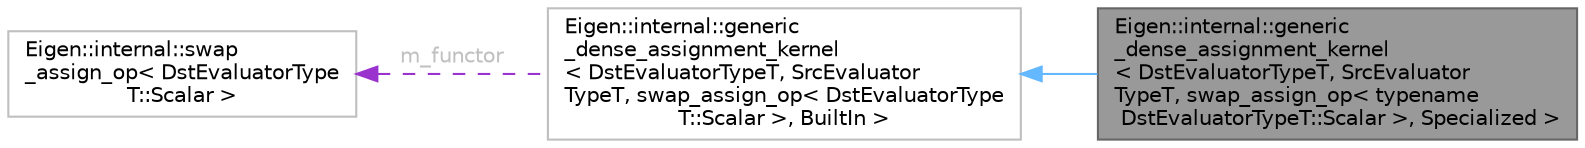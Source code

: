 digraph "Eigen::internal::generic_dense_assignment_kernel&lt; DstEvaluatorTypeT, SrcEvaluatorTypeT, swap_assign_op&lt; typename DstEvaluatorTypeT::Scalar &gt;, Specialized &gt;"
{
 // LATEX_PDF_SIZE
  bgcolor="transparent";
  edge [fontname=Helvetica,fontsize=10,labelfontname=Helvetica,labelfontsize=10];
  node [fontname=Helvetica,fontsize=10,shape=box,height=0.2,width=0.4];
  rankdir="LR";
  Node1 [id="Node000001",label="Eigen::internal::generic\l_dense_assignment_kernel\l\< DstEvaluatorTypeT, SrcEvaluator\lTypeT, swap_assign_op\< typename\l DstEvaluatorTypeT::Scalar \>, Specialized \>",height=0.2,width=0.4,color="gray40", fillcolor="grey60", style="filled", fontcolor="black",tooltip=" "];
  Node2 -> Node1 [id="edge3_Node000001_Node000002",dir="back",color="steelblue1",style="solid",tooltip=" "];
  Node2 [id="Node000002",label="Eigen::internal::generic\l_dense_assignment_kernel\l\< DstEvaluatorTypeT, SrcEvaluator\lTypeT, swap_assign_op\< DstEvaluatorType\lT::Scalar \>, BuiltIn \>",height=0.2,width=0.4,color="grey75", fillcolor="white", style="filled",URL="$classEigen_1_1internal_1_1generic__dense__assignment__kernel.html",tooltip=" "];
  Node3 -> Node2 [id="edge4_Node000002_Node000003",dir="back",color="darkorchid3",style="dashed",tooltip=" ",label=<<TABLE CELLBORDER="0" BORDER="0"><TR><TD VALIGN="top" ALIGN="LEFT" CELLPADDING="1" CELLSPACING="0">m_functor</TD></TR>
</TABLE>> ,fontcolor="grey" ];
  Node3 [id="Node000003",label="Eigen::internal::swap\l_assign_op\< DstEvaluatorType\lT::Scalar \>",height=0.2,width=0.4,color="grey75", fillcolor="white", style="filled",URL="$structEigen_1_1internal_1_1swap__assign__op.html",tooltip=" "];
}

